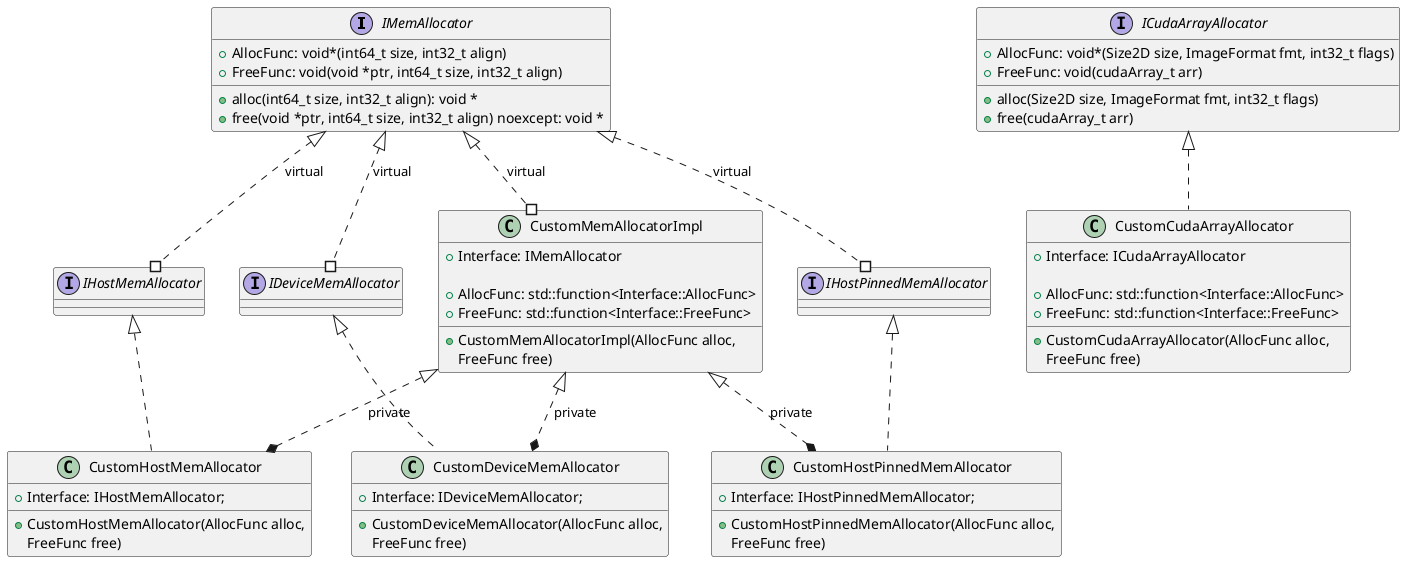 ' Copyright (c) 2022 NVIDIA CORPORATION & AFFILIATES. All rights reserved.
'
' SPDX-FileCopyrightText: NVIDIA CORPORATION & AFFILIATES
' SPDX-License-Identifier: LicenseRef-NvidiaProprietary
'
' NVIDIA CORPORATION, its affiliates and licensors retain all intellectual
' property and proprietary rights in and to this material, related
' documentation and any modifications thereto. Any use, reproduction,
' disclosure or distribution of this material and related documentation
' without an express license agreement from NVIDIA CORPORATION or
' its affiliates is strictly prohibited.

@startuml

interface IMemAllocator
{
    + {field} AllocFunc: void*(int64_t size, int32_t align)
    + {field} FreeFunc: void(void *ptr, int64_t size, int32_t align)

    + alloc(int64_t size, int32_t align): void *
    + free(void *ptr, int64_t size, int32_t align) noexcept: void *
}

interface IHostMemAllocator
interface IHostPinnedMemAllocator
interface IDeviceMemAllocator

IMemAllocator <|..# IHostMemAllocator: virtual
IMemAllocator <|..# IHostPinnedMemAllocator: virtual
IMemAllocator <|..# IDeviceMemAllocator: virtual

interface ICudaArrayAllocator
{
    + {field} AllocFunc: void*(Size2D size, ImageFormat fmt, int32_t flags)
    + {field} FreeFunc: void(cudaArray_t arr)

    + alloc(Size2D size, ImageFormat fmt, int32_t flags)
    + free(cudaArray_t arr)
}

class CustomCudaArrayAllocator implements ICudaArrayAllocator
{
    + {field} Interface: ICudaArrayAllocator

    + {field} AllocFunc: std::function<Interface::AllocFunc>
    + {field} FreeFunc: std::function<Interface::FreeFunc>

    + CustomCudaArrayAllocator(AllocFunc alloc,
                               FreeFunc free)
}

class CustomMemAllocatorImpl
{
    + {field} Interface: IMemAllocator

    + {field} AllocFunc: std::function<Interface::AllocFunc>
    + {field} FreeFunc: std::function<Interface::FreeFunc>

    + CustomMemAllocatorImpl(AllocFunc alloc,
                             FreeFunc free)
}
IMemAllocator <|..# CustomMemAllocatorImpl: virtual

class CustomHostMemAllocator implements IHostMemAllocator
{
    + {field} Interface: IHostMemAllocator;

    + CustomHostMemAllocator(AllocFunc alloc,
                             FreeFunc free)
}

class CustomHostPinnedMemAllocator implements IHostPinnedMemAllocator
{
    + {field} Interface: IHostPinnedMemAllocator;

    + CustomHostPinnedMemAllocator(AllocFunc alloc,
                                   FreeFunc free)
}

class CustomDeviceMemAllocator implements IDeviceMemAllocator
{
    + {field} Interface: IDeviceMemAllocator;

    + CustomDeviceMemAllocator(AllocFunc alloc,
                               FreeFunc free)
}

CustomMemAllocatorImpl <|..* CustomHostMemAllocator: private
CustomMemAllocatorImpl <|..* CustomHostPinnedMemAllocator: private
CustomMemAllocatorImpl <|..* CustomDeviceMemAllocator: private

@enduml
